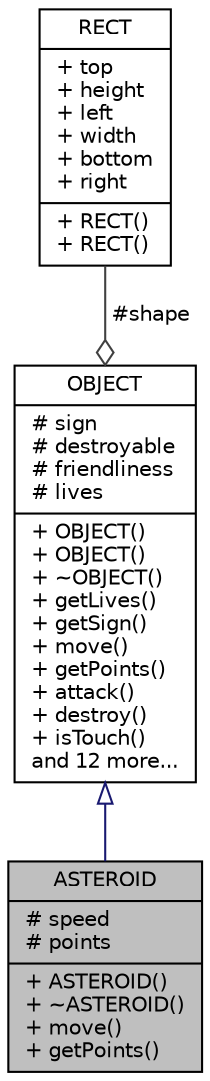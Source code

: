 digraph "ASTEROID"
{
  edge [fontname="Helvetica",fontsize="10",labelfontname="Helvetica",labelfontsize="10"];
  node [fontname="Helvetica",fontsize="10",shape=record];
  Node1 [label="{ASTEROID\n|# speed\l# points\l|+ ASTEROID()\l+ ~ASTEROID()\l+ move()\l+ getPoints()\l}",height=0.2,width=0.4,color="black", fillcolor="grey75", style="filled", fontcolor="black"];
  Node2 -> Node1 [dir="back",color="midnightblue",fontsize="10",style="solid",arrowtail="onormal",fontname="Helvetica"];
  Node2 [label="{OBJECT\n|# sign\l# destroyable\l# friendliness\l# lives\l|+ OBJECT()\l+ OBJECT()\l+ ~OBJECT()\l+ getLives()\l+ getSign()\l+ move()\l+ getPoints()\l+ attack()\l+ destroy()\l+ isTouch()\land 12 more...\l}",height=0.2,width=0.4,color="black", fillcolor="white", style="filled",URL="$classOBJECT.html"];
  Node3 -> Node2 [color="grey25",fontsize="10",style="solid",label=" #shape" ,arrowhead="odiamond",fontname="Helvetica"];
  Node3 [label="{RECT\n|+ top\l+ height\l+ left\l+ width\l+ bottom\l+ right\l|+ RECT()\l+ RECT()\l}",height=0.2,width=0.4,color="black", fillcolor="white", style="filled",URL="$structRECT.html"];
}

